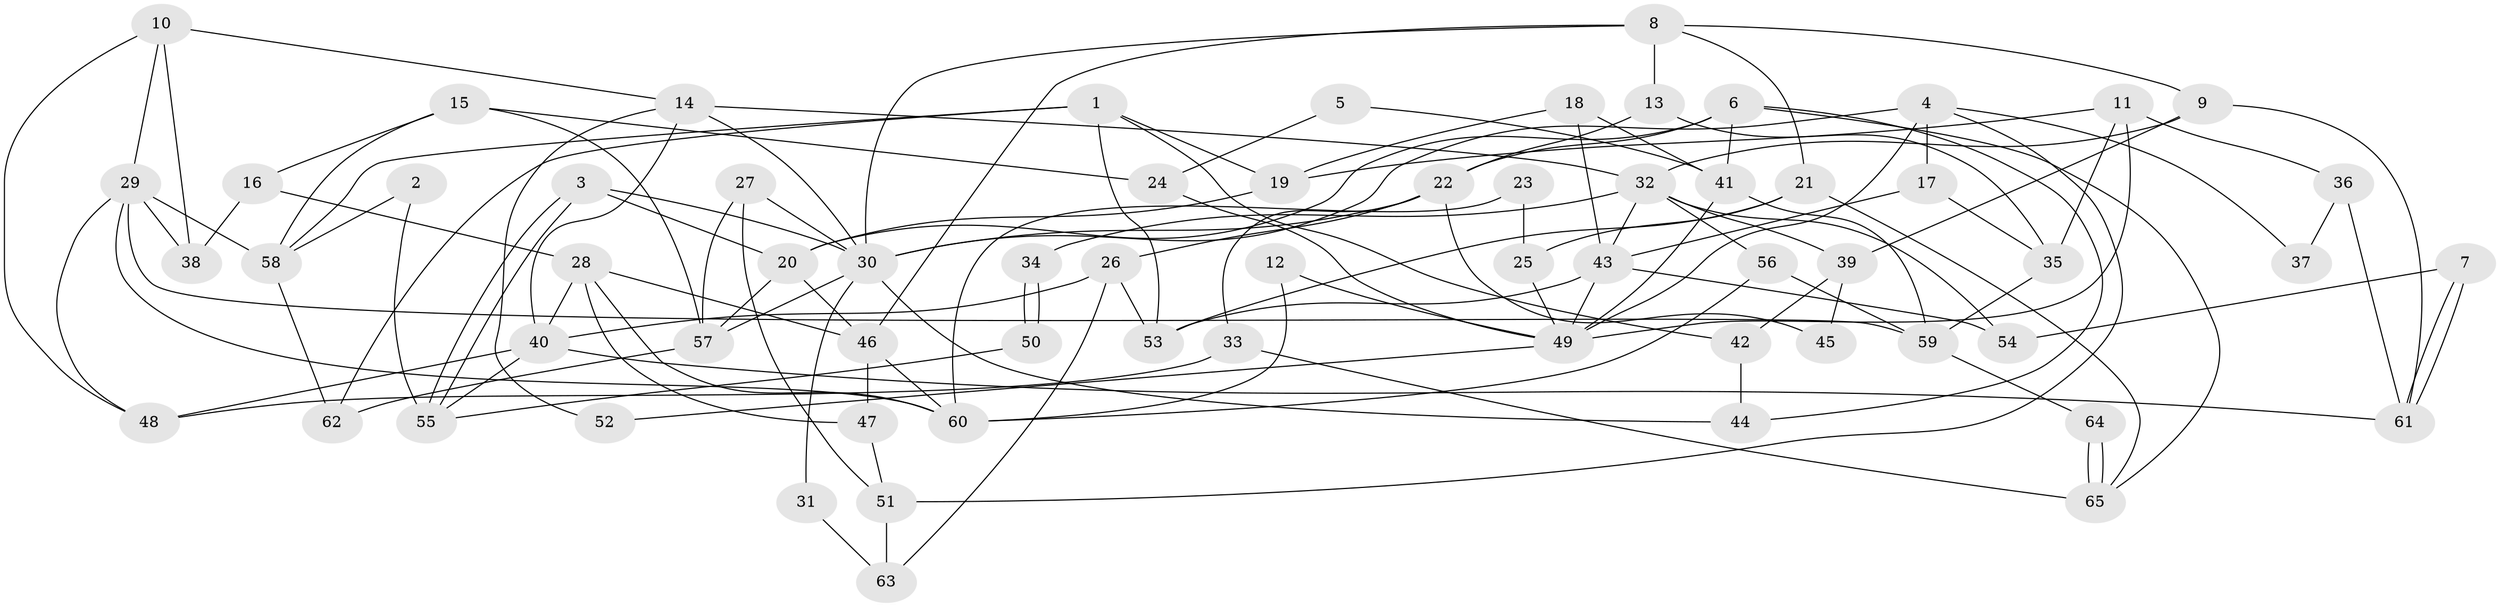 // coarse degree distribution, {9: 0.07692307692307693, 2: 0.1794871794871795, 4: 0.20512820512820512, 7: 0.02564102564102564, 6: 0.07692307692307693, 3: 0.1282051282051282, 10: 0.05128205128205128, 5: 0.23076923076923078, 8: 0.02564102564102564}
// Generated by graph-tools (version 1.1) at 2025/18/03/04/25 18:18:40]
// undirected, 65 vertices, 130 edges
graph export_dot {
graph [start="1"]
  node [color=gray90,style=filled];
  1;
  2;
  3;
  4;
  5;
  6;
  7;
  8;
  9;
  10;
  11;
  12;
  13;
  14;
  15;
  16;
  17;
  18;
  19;
  20;
  21;
  22;
  23;
  24;
  25;
  26;
  27;
  28;
  29;
  30;
  31;
  32;
  33;
  34;
  35;
  36;
  37;
  38;
  39;
  40;
  41;
  42;
  43;
  44;
  45;
  46;
  47;
  48;
  49;
  50;
  51;
  52;
  53;
  54;
  55;
  56;
  57;
  58;
  59;
  60;
  61;
  62;
  63;
  64;
  65;
  1 -- 19;
  1 -- 58;
  1 -- 42;
  1 -- 53;
  1 -- 62;
  2 -- 58;
  2 -- 55;
  3 -- 30;
  3 -- 55;
  3 -- 55;
  3 -- 20;
  4 -- 49;
  4 -- 17;
  4 -- 30;
  4 -- 37;
  4 -- 51;
  5 -- 41;
  5 -- 24;
  6 -- 22;
  6 -- 41;
  6 -- 20;
  6 -- 44;
  6 -- 65;
  7 -- 54;
  7 -- 61;
  7 -- 61;
  8 -- 30;
  8 -- 46;
  8 -- 9;
  8 -- 13;
  8 -- 21;
  9 -- 39;
  9 -- 32;
  9 -- 61;
  10 -- 48;
  10 -- 29;
  10 -- 14;
  10 -- 38;
  11 -- 19;
  11 -- 35;
  11 -- 36;
  11 -- 49;
  12 -- 49;
  12 -- 60;
  13 -- 22;
  13 -- 35;
  14 -- 30;
  14 -- 32;
  14 -- 40;
  14 -- 52;
  15 -- 16;
  15 -- 57;
  15 -- 24;
  15 -- 58;
  16 -- 28;
  16 -- 38;
  17 -- 35;
  17 -- 43;
  18 -- 43;
  18 -- 41;
  18 -- 19;
  19 -- 20;
  20 -- 46;
  20 -- 57;
  21 -- 65;
  21 -- 25;
  21 -- 53;
  22 -- 30;
  22 -- 26;
  22 -- 33;
  22 -- 45;
  23 -- 60;
  23 -- 25;
  24 -- 49;
  25 -- 49;
  26 -- 40;
  26 -- 53;
  26 -- 63;
  27 -- 51;
  27 -- 30;
  27 -- 57;
  28 -- 60;
  28 -- 40;
  28 -- 46;
  28 -- 47;
  29 -- 58;
  29 -- 48;
  29 -- 38;
  29 -- 59;
  29 -- 60;
  30 -- 57;
  30 -- 31;
  30 -- 44;
  31 -- 63;
  32 -- 34;
  32 -- 39;
  32 -- 43;
  32 -- 54;
  32 -- 56;
  33 -- 65;
  33 -- 48;
  34 -- 50;
  34 -- 50;
  35 -- 59;
  36 -- 61;
  36 -- 37;
  39 -- 42;
  39 -- 45;
  40 -- 61;
  40 -- 48;
  40 -- 55;
  41 -- 59;
  41 -- 49;
  42 -- 44;
  43 -- 53;
  43 -- 49;
  43 -- 54;
  46 -- 47;
  46 -- 60;
  47 -- 51;
  49 -- 52;
  50 -- 55;
  51 -- 63;
  56 -- 60;
  56 -- 59;
  57 -- 62;
  58 -- 62;
  59 -- 64;
  64 -- 65;
  64 -- 65;
}
